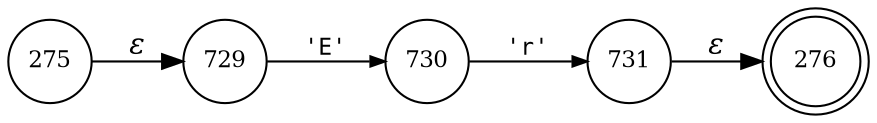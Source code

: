 digraph ATN {
rankdir=LR;
s276[fontsize=11, label="276", shape=doublecircle, fixedsize=true, width=.6];
s275[fontsize=11,label="275", shape=circle, fixedsize=true, width=.55, peripheries=1];
s729[fontsize=11,label="729", shape=circle, fixedsize=true, width=.55, peripheries=1];
s730[fontsize=11,label="730", shape=circle, fixedsize=true, width=.55, peripheries=1];
s731[fontsize=11,label="731", shape=circle, fixedsize=true, width=.55, peripheries=1];
s275 -> s729 [fontname="Times-Italic", label="&epsilon;"];
s729 -> s730 [fontsize=11, fontname="Courier", arrowsize=.7, label = "'E'", arrowhead = normal];
s730 -> s731 [fontsize=11, fontname="Courier", arrowsize=.7, label = "'r'", arrowhead = normal];
s731 -> s276 [fontname="Times-Italic", label="&epsilon;"];
}